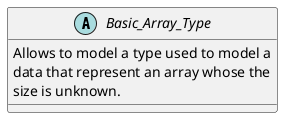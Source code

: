 @startuml

abstract class Basic_Array_Type
{
  Allows to model a type used to model a
  data that represent an array whose the
  size is unknown.
}

@enduml